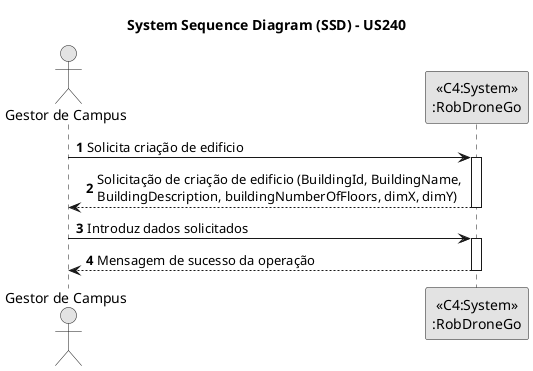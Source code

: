 @startuml
skinparam monochrome true
skinparam packageStyle rectangle
skinparam shadowing false

title System Sequence Diagram (SSD) - US240

autonumber

actor "Gestor de Campus"

"Gestor de Campus" -> "<<C4:System>>\n:RobDroneGo": Solicita criação de edificio
activate "<<C4:System>>\n:RobDroneGo"
"<<C4:System>>\n:RobDroneGo" --> "Gestor de Campus": Solicitação de criação de edificio (BuildingId, BuildingName, \nBuildingDescription, buildingNumberOfFloors, dimX, dimY)
deactivate "<<C4:System>>\n:RobDroneGo"

"Gestor de Campus" -> "<<C4:System>>\n:RobDroneGo": Introduz dados solicitados
activate "<<C4:System>>\n:RobDroneGo"
"Gestor de Campus" <-- "<<C4:System>>\n:RobDroneGo": Mensagem de sucesso da operação
deactivate "<<C4:System>>\n:RobDroneGo"

@enduml